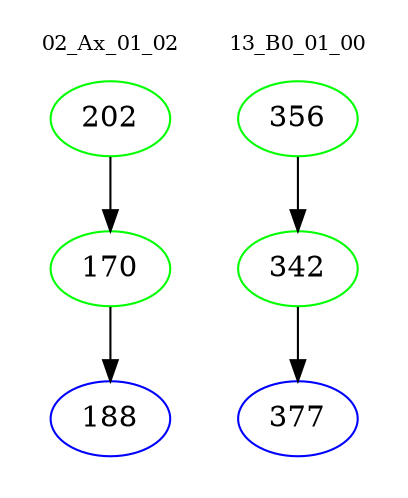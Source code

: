 digraph{
subgraph cluster_0 {
color = white
label = "02_Ax_01_02";
fontsize=10;
T0_202 [label="202", color="green"]
T0_202 -> T0_170 [color="black"]
T0_170 [label="170", color="green"]
T0_170 -> T0_188 [color="black"]
T0_188 [label="188", color="blue"]
}
subgraph cluster_1 {
color = white
label = "13_B0_01_00";
fontsize=10;
T1_356 [label="356", color="green"]
T1_356 -> T1_342 [color="black"]
T1_342 [label="342", color="green"]
T1_342 -> T1_377 [color="black"]
T1_377 [label="377", color="blue"]
}
}
